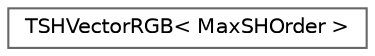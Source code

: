 digraph "Graphical Class Hierarchy"
{
 // INTERACTIVE_SVG=YES
 // LATEX_PDF_SIZE
  bgcolor="transparent";
  edge [fontname=Helvetica,fontsize=10,labelfontname=Helvetica,labelfontsize=10];
  node [fontname=Helvetica,fontsize=10,shape=box,height=0.2,width=0.4];
  rankdir="LR";
  Node0 [id="Node000000",label="TSHVectorRGB\< MaxSHOrder \>",height=0.2,width=0.4,color="grey40", fillcolor="white", style="filled",URL="$d8/d34/classTSHVectorRGB.html",tooltip="A vector of colored spherical harmonic coefficients."];
}
